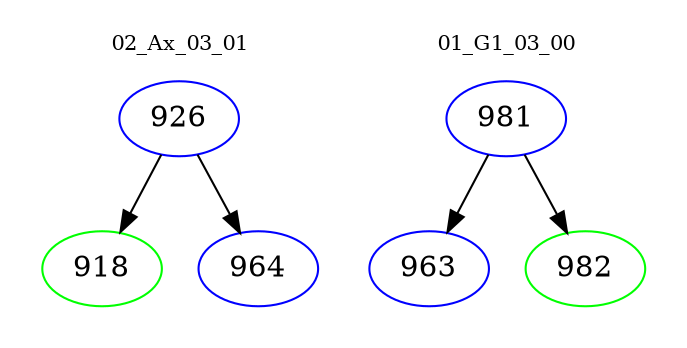 digraph{
subgraph cluster_0 {
color = white
label = "02_Ax_03_01";
fontsize=10;
T0_926 [label="926", color="blue"]
T0_926 -> T0_918 [color="black"]
T0_918 [label="918", color="green"]
T0_926 -> T0_964 [color="black"]
T0_964 [label="964", color="blue"]
}
subgraph cluster_1 {
color = white
label = "01_G1_03_00";
fontsize=10;
T1_981 [label="981", color="blue"]
T1_981 -> T1_963 [color="black"]
T1_963 [label="963", color="blue"]
T1_981 -> T1_982 [color="black"]
T1_982 [label="982", color="green"]
}
}
